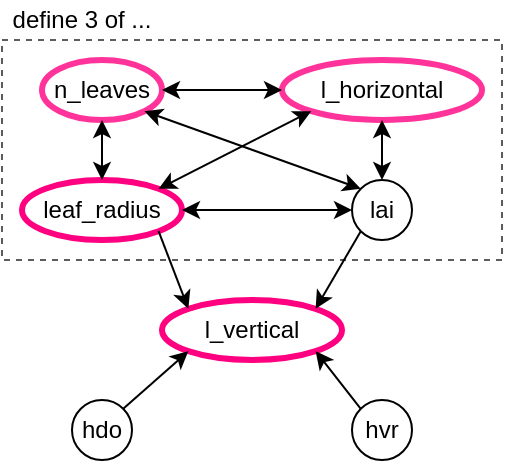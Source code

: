 <mxfile version="14.4.3" type="device"><diagram id="kvSzc89NhttyDb-yqTNA" name="Page-1"><mxGraphModel dx="763" dy="567" grid="1" gridSize="10" guides="1" tooltips="1" connect="1" arrows="1" fold="1" page="1" pageScale="1" pageWidth="827" pageHeight="1169" math="1" shadow="0"><root><mxCell id="0"/><mxCell id="1" parent="0"/><mxCell id="pE60mPP9kscbNTevZgh8-1" value="" style="rounded=0;whiteSpace=wrap;html=1;fillColor=none;dashed=1;strokeColor=#5C5C5C;" parent="1" vertex="1"><mxGeometry x="240" y="310" width="250" height="110" as="geometry"/></mxCell><mxCell id="F8PGAuFAsHglvV1Nz4_G-2" value="&lt;span style=&quot;font-size: 12px;&quot;&gt;n_leaves&lt;/span&gt;" style="ellipse;whiteSpace=wrap;html=1;fontFamily=Helvetica;fontSize=12;strokeColor=#FF3399;strokeWidth=3;" parent="1" vertex="1"><mxGeometry x="260" y="320" width="60" height="30" as="geometry"/></mxCell><mxCell id="F8PGAuFAsHglvV1Nz4_G-3" value="&lt;span style=&quot;font-size: 12px;&quot;&gt;l_horizontal&lt;/span&gt;" style="ellipse;whiteSpace=wrap;html=1;fontFamily=Helvetica;fontSize=12;strokeColor=#FF3399;strokeWidth=3;" parent="1" vertex="1"><mxGeometry x="380" y="320" width="100" height="30" as="geometry"/></mxCell><mxCell id="F8PGAuFAsHglvV1Nz4_G-4" value="&lt;span style=&quot;font-size: 12px;&quot;&gt;lai&lt;/span&gt;" style="ellipse;whiteSpace=wrap;html=1;fontFamily=Helvetica;fontSize=12;" parent="1" vertex="1"><mxGeometry x="415" y="380" width="30" height="30" as="geometry"/></mxCell><mxCell id="F8PGAuFAsHglvV1Nz4_G-5" value="&lt;span style=&quot;font-size: 12px;&quot;&gt;leaf_radius&lt;/span&gt;" style="ellipse;whiteSpace=wrap;html=1;fontFamily=Helvetica;fontSize=12;strokeColor=#FF0080;strokeWidth=3;" parent="1" vertex="1"><mxGeometry x="250" y="380" width="80" height="30" as="geometry"/></mxCell><mxCell id="F8PGAuFAsHglvV1Nz4_G-6" value="&lt;span style=&quot;font-size: 12px;&quot;&gt;l_vertical&lt;/span&gt;" style="ellipse;whiteSpace=wrap;html=1;fontFamily=Helvetica;fontSize=12;strokeColor=#FF0080;strokeWidth=3;" parent="1" vertex="1"><mxGeometry x="320" y="440" width="90" height="30" as="geometry"/></mxCell><mxCell id="F8PGAuFAsHglvV1Nz4_G-7" value="&lt;span style=&quot;font-size: 12px;&quot;&gt;hdo&lt;/span&gt;" style="ellipse;whiteSpace=wrap;html=1;fontFamily=Helvetica;fontSize=12;" parent="1" vertex="1"><mxGeometry x="275" y="490" width="30" height="30" as="geometry"/></mxCell><mxCell id="F8PGAuFAsHglvV1Nz4_G-8" value="&lt;span style=&quot;font-size: 12px;&quot;&gt;hvr&lt;/span&gt;" style="ellipse;whiteSpace=wrap;html=1;fontFamily=Helvetica;fontSize=12;" parent="1" vertex="1"><mxGeometry x="415" y="490" width="30" height="30" as="geometry"/></mxCell><mxCell id="F8PGAuFAsHglvV1Nz4_G-9" value="" style="endArrow=classic;html=1;exitX=0;exitY=0;exitDx=0;exitDy=0;entryX=1;entryY=1;entryDx=0;entryDy=0;fontSize=10;fontFamily=Hack;" parent="1" source="F8PGAuFAsHglvV1Nz4_G-8" target="F8PGAuFAsHglvV1Nz4_G-6" edge="1"><mxGeometry width="50" height="50" relative="1" as="geometry"><mxPoint x="390" y="450" as="sourcePoint"/><mxPoint x="440" y="400" as="targetPoint"/></mxGeometry></mxCell><mxCell id="F8PGAuFAsHglvV1Nz4_G-10" value="" style="endArrow=classic;html=1;exitX=1;exitY=0;exitDx=0;exitDy=0;entryX=0;entryY=1;entryDx=0;entryDy=0;fontSize=10;fontFamily=Hack;" parent="1" source="F8PGAuFAsHglvV1Nz4_G-7" target="F8PGAuFAsHglvV1Nz4_G-6" edge="1"><mxGeometry width="50" height="50" relative="1" as="geometry"><mxPoint x="429.393" y="504.393" as="sourcePoint"/><mxPoint x="399.749" y="475.607" as="targetPoint"/></mxGeometry></mxCell><mxCell id="F8PGAuFAsHglvV1Nz4_G-12" value="" style="endArrow=classic;startArrow=classic;html=1;exitX=1;exitY=0.5;exitDx=0;exitDy=0;entryX=0;entryY=0.5;entryDx=0;entryDy=0;fontSize=10;fontFamily=Hack;" parent="1" source="F8PGAuFAsHglvV1Nz4_G-5" target="F8PGAuFAsHglvV1Nz4_G-4" edge="1"><mxGeometry width="50" height="50" relative="1" as="geometry"><mxPoint x="390" y="450" as="sourcePoint"/><mxPoint x="380" y="400" as="targetPoint"/></mxGeometry></mxCell><mxCell id="F8PGAuFAsHglvV1Nz4_G-13" value="" style="endArrow=classic;startArrow=classic;html=1;exitX=1;exitY=1;exitDx=0;exitDy=0;entryX=0;entryY=0;entryDx=0;entryDy=0;fontSize=10;fontFamily=Hack;" parent="1" source="F8PGAuFAsHglvV1Nz4_G-2" target="F8PGAuFAsHglvV1Nz4_G-4" edge="1"><mxGeometry width="50" height="50" relative="1" as="geometry"><mxPoint x="335" y="405" as="sourcePoint"/><mxPoint x="430.01" y="405" as="targetPoint"/></mxGeometry></mxCell><mxCell id="F8PGAuFAsHglvV1Nz4_G-14" value="" style="endArrow=classic;startArrow=classic;html=1;exitX=1;exitY=0.5;exitDx=0;exitDy=0;entryX=0;entryY=0.5;entryDx=0;entryDy=0;fontSize=10;fontFamily=Hack;" parent="1" source="F8PGAuFAsHglvV1Nz4_G-2" target="F8PGAuFAsHglvV1Nz4_G-3" edge="1"><mxGeometry width="50" height="50" relative="1" as="geometry"><mxPoint x="321.213" y="355.607" as="sourcePoint"/><mxPoint x="429.393" y="394.393" as="targetPoint"/></mxGeometry></mxCell><mxCell id="F8PGAuFAsHglvV1Nz4_G-15" value="" style="endArrow=classic;startArrow=classic;html=1;exitX=0.5;exitY=1;exitDx=0;exitDy=0;entryX=0.5;entryY=0;entryDx=0;entryDy=0;fontSize=10;fontFamily=Hack;" parent="1" source="F8PGAuFAsHglvV1Nz4_G-3" target="F8PGAuFAsHglvV1Nz4_G-4" edge="1"><mxGeometry width="50" height="50" relative="1" as="geometry"><mxPoint x="330" y="345" as="sourcePoint"/><mxPoint x="400" y="345" as="targetPoint"/></mxGeometry></mxCell><mxCell id="F8PGAuFAsHglvV1Nz4_G-16" value="" style="endArrow=classic;startArrow=classic;html=1;exitX=0.5;exitY=1;exitDx=0;exitDy=0;entryX=0.5;entryY=0;entryDx=0;entryDy=0;fontSize=10;fontFamily=Hack;" parent="1" source="F8PGAuFAsHglvV1Nz4_G-2" target="F8PGAuFAsHglvV1Nz4_G-5" edge="1"><mxGeometry width="50" height="50" relative="1" as="geometry"><mxPoint x="440" y="360" as="sourcePoint"/><mxPoint x="440" y="390" as="targetPoint"/></mxGeometry></mxCell><mxCell id="F8PGAuFAsHglvV1Nz4_G-17" value="" style="endArrow=classic;startArrow=classic;html=1;exitX=1;exitY=0;exitDx=0;exitDy=0;entryX=0;entryY=1;entryDx=0;entryDy=0;fontSize=10;fontFamily=Hack;" parent="1" source="F8PGAuFAsHglvV1Nz4_G-5" target="F8PGAuFAsHglvV1Nz4_G-3" edge="1"><mxGeometry width="50" height="50" relative="1" as="geometry"><mxPoint x="321.213" y="355.607" as="sourcePoint"/><mxPoint x="429.393" y="394.393" as="targetPoint"/></mxGeometry></mxCell><mxCell id="F8PGAuFAsHglvV1Nz4_G-19" value="" style="endArrow=classic;html=1;entryX=0;entryY=0;entryDx=0;entryDy=0;exitX=1;exitY=1;exitDx=0;exitDy=0;fontSize=10;fontFamily=Hack;" parent="1" source="F8PGAuFAsHglvV1Nz4_G-5" target="F8PGAuFAsHglvV1Nz4_G-6" edge="1"><mxGeometry width="50" height="50" relative="1" as="geometry"><mxPoint x="390" y="450" as="sourcePoint"/><mxPoint x="440" y="400" as="targetPoint"/></mxGeometry></mxCell><mxCell id="F8PGAuFAsHglvV1Nz4_G-20" value="" style="endArrow=classic;html=1;entryX=1;entryY=0;entryDx=0;entryDy=0;exitX=0;exitY=1;exitDx=0;exitDy=0;fontSize=10;fontFamily=Hack;" parent="1" source="F8PGAuFAsHglvV1Nz4_G-4" target="F8PGAuFAsHglvV1Nz4_G-6" edge="1"><mxGeometry width="50" height="50" relative="1" as="geometry"><mxPoint x="324.749" y="415.607" as="sourcePoint"/><mxPoint x="350.251" y="454.393" as="targetPoint"/></mxGeometry></mxCell><mxCell id="pE60mPP9kscbNTevZgh8-2" value="define 3 of ..." style="text;html=1;strokeColor=none;fillColor=none;align=center;verticalAlign=middle;whiteSpace=wrap;rounded=0;dashed=1;" parent="1" vertex="1"><mxGeometry x="240" y="290" width="80" height="20" as="geometry"/></mxCell></root></mxGraphModel></diagram></mxfile>